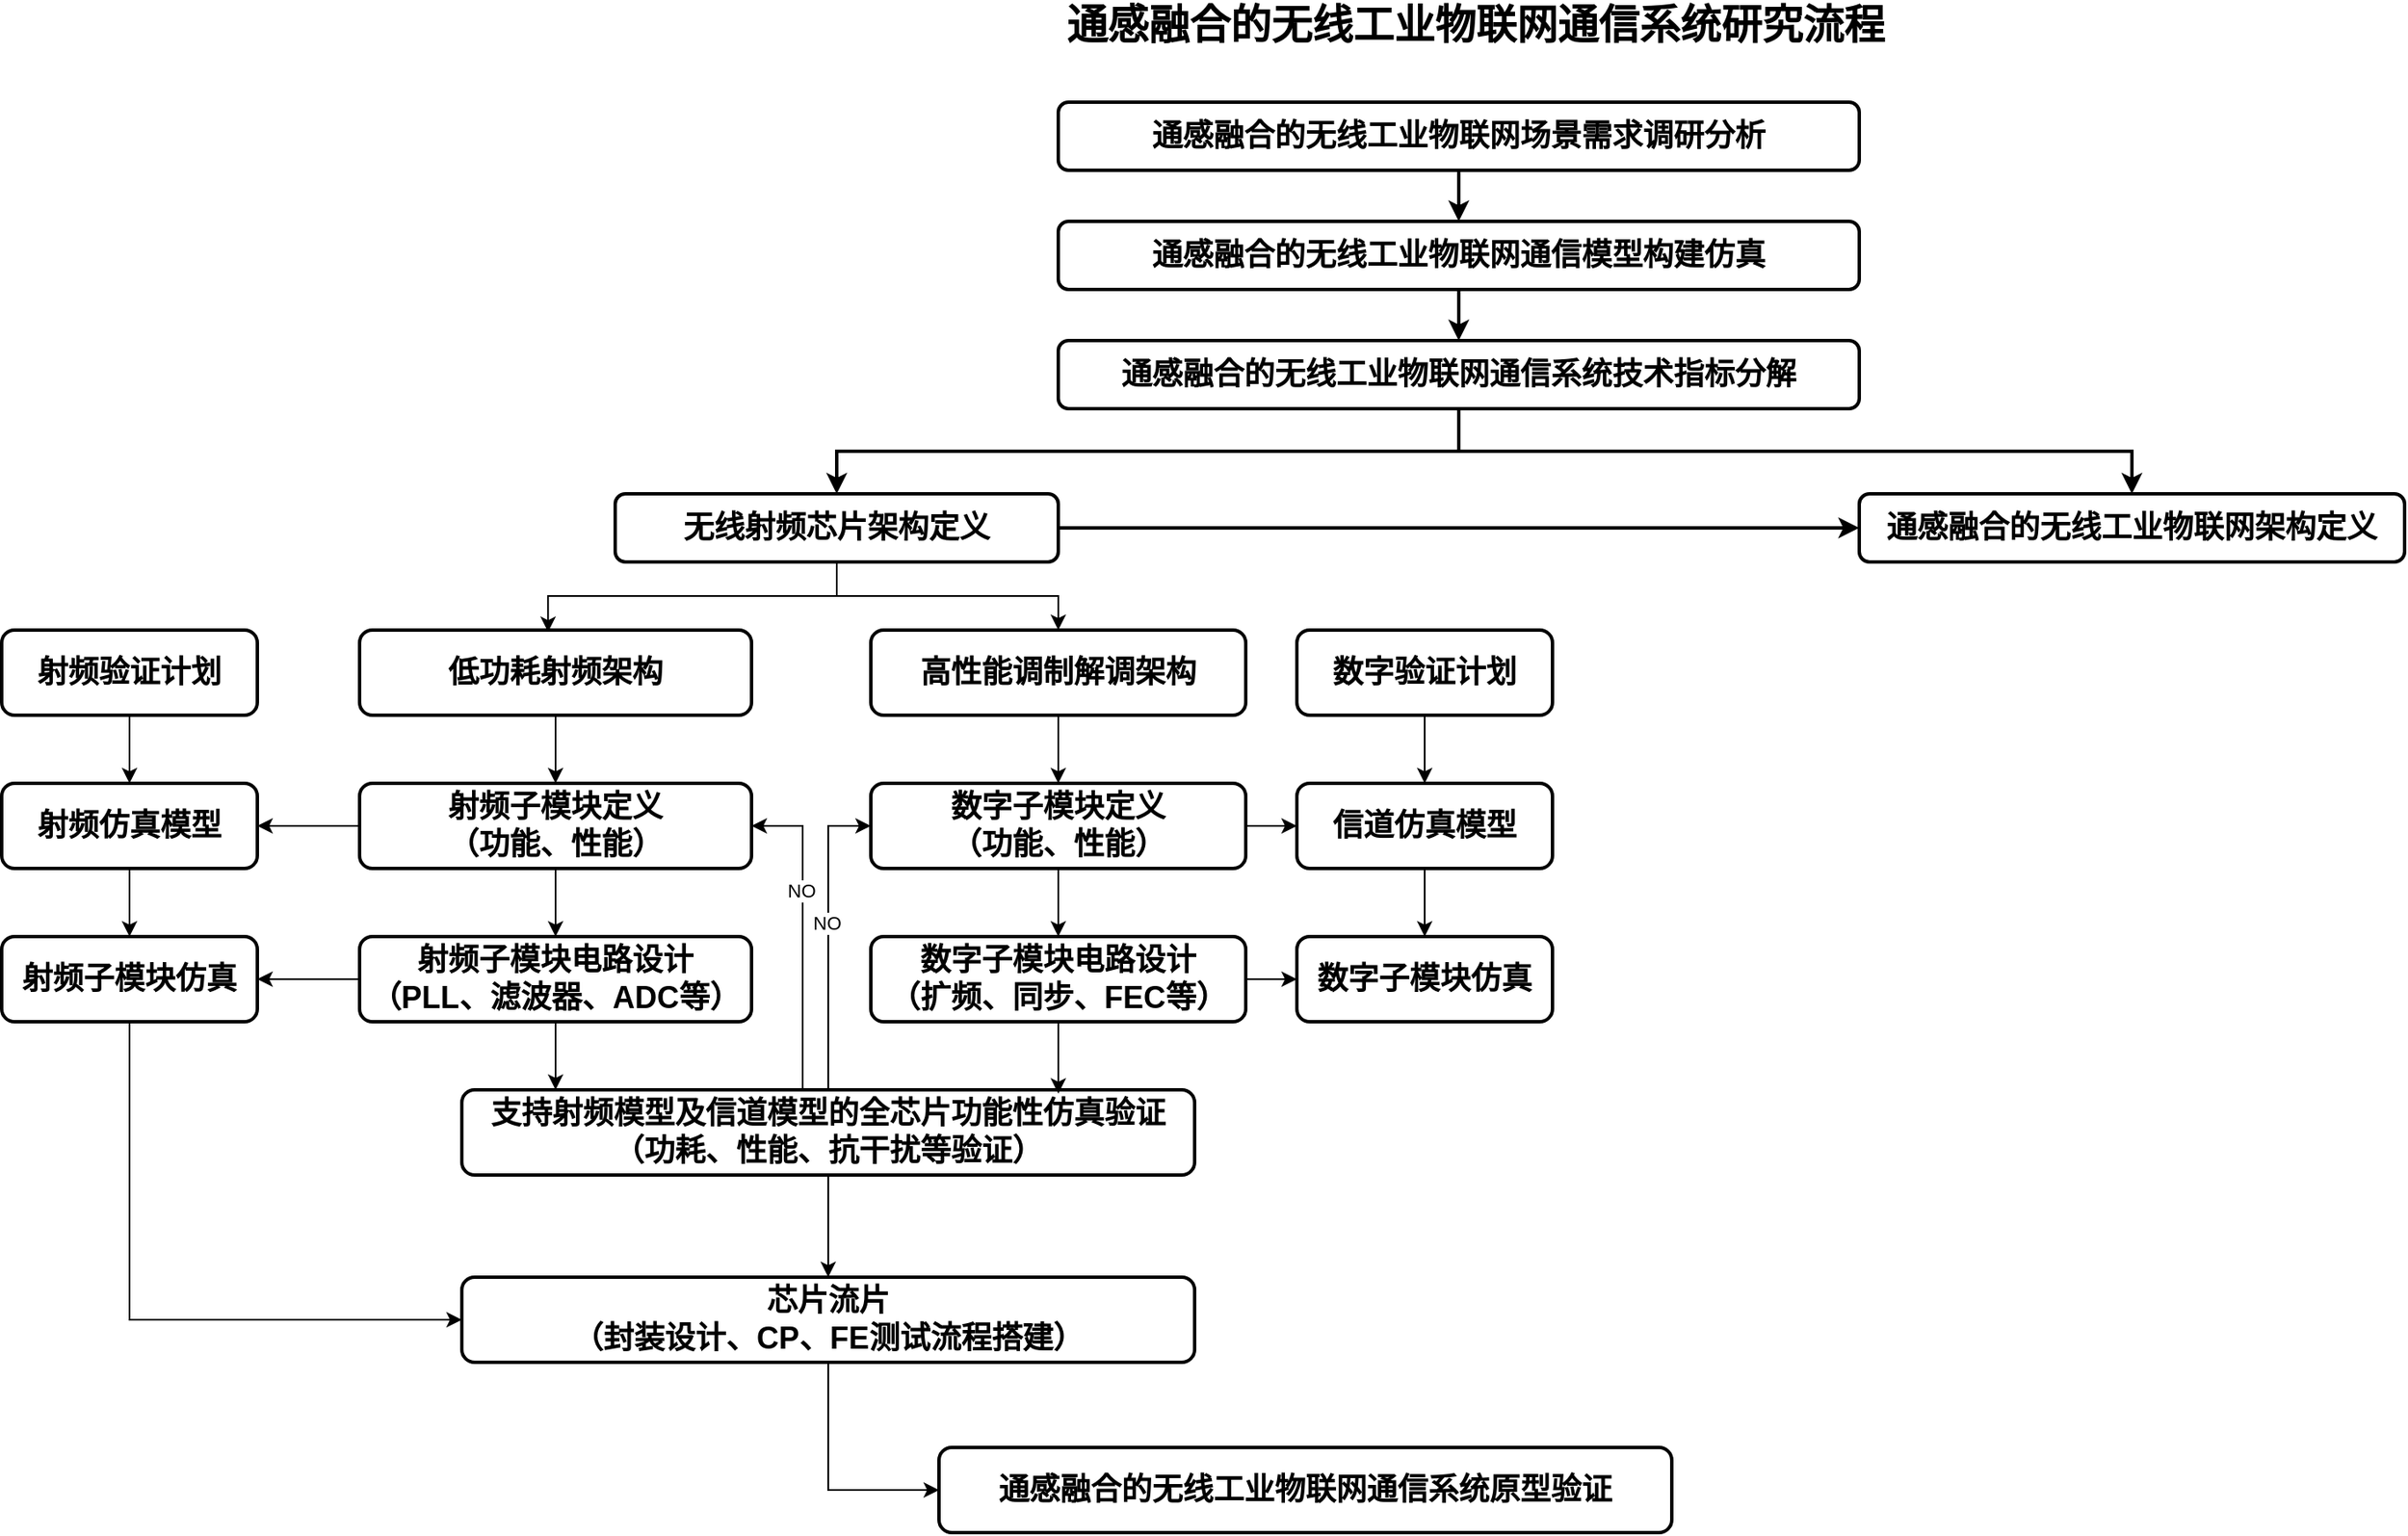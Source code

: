 <mxfile version="22.1.16" type="github">
  <diagram id="C5RBs43oDa-KdzZeNtuy" name="Page-1">
    <mxGraphModel dx="2748" dy="1045" grid="1" gridSize="10" guides="1" tooltips="1" connect="1" arrows="1" fold="1" page="1" pageScale="1" pageWidth="827" pageHeight="1169" math="0" shadow="0">
      <root>
        <mxCell id="WIyWlLk6GJQsqaUBKTNV-0" />
        <mxCell id="WIyWlLk6GJQsqaUBKTNV-1" parent="WIyWlLk6GJQsqaUBKTNV-0" />
        <mxCell id="SFaErarIXhBfq0dMLl3y-4" style="edgeStyle=orthogonalEdgeStyle;rounded=0;orthogonalLoop=1;jettySize=auto;html=1;entryX=0.5;entryY=0;entryDx=0;entryDy=0;strokeWidth=2;" edge="1" parent="WIyWlLk6GJQsqaUBKTNV-1" source="WIyWlLk6GJQsqaUBKTNV-3" target="SFaErarIXhBfq0dMLl3y-3">
          <mxGeometry relative="1" as="geometry" />
        </mxCell>
        <mxCell id="WIyWlLk6GJQsqaUBKTNV-3" value="&lt;b style=&quot;border-color: var(--border-color);&quot;&gt;&lt;font style=&quot;border-color: var(--border-color); font-size: 18px;&quot;&gt;通感融合的无线工业物联网场景需求调研分析&lt;/font&gt;&lt;/b&gt;" style="rounded=1;whiteSpace=wrap;html=1;fontSize=12;glass=0;strokeWidth=2;shadow=0;" parent="WIyWlLk6GJQsqaUBKTNV-1" vertex="1">
          <mxGeometry x="60" y="80" width="470" height="40" as="geometry" />
        </mxCell>
        <mxCell id="SFaErarIXhBfq0dMLl3y-0" value="&lt;b&gt;&lt;font style=&quot;font-size: 24px;&quot;&gt;通感融合的无线工业物联网通信系统研究流程&lt;/font&gt;&lt;/b&gt;" style="text;strokeColor=none;align=center;fillColor=none;html=1;verticalAlign=middle;whiteSpace=wrap;rounded=0;" vertex="1" parent="WIyWlLk6GJQsqaUBKTNV-1">
          <mxGeometry x="60" y="20" width="490" height="30" as="geometry" />
        </mxCell>
        <mxCell id="SFaErarIXhBfq0dMLl3y-6" style="edgeStyle=orthogonalEdgeStyle;rounded=0;orthogonalLoop=1;jettySize=auto;html=1;entryX=0.5;entryY=0;entryDx=0;entryDy=0;strokeWidth=2;" edge="1" parent="WIyWlLk6GJQsqaUBKTNV-1" source="SFaErarIXhBfq0dMLl3y-3" target="SFaErarIXhBfq0dMLl3y-5">
          <mxGeometry relative="1" as="geometry" />
        </mxCell>
        <mxCell id="SFaErarIXhBfq0dMLl3y-3" value="&lt;b style=&quot;border-color: var(--border-color);&quot;&gt;&lt;font style=&quot;border-color: var(--border-color); font-size: 18px;&quot;&gt;通感融合的无线工业物联网通信模型构建仿真&lt;/font&gt;&lt;/b&gt;" style="rounded=1;whiteSpace=wrap;html=1;fontSize=12;glass=0;strokeWidth=2;shadow=0;" vertex="1" parent="WIyWlLk6GJQsqaUBKTNV-1">
          <mxGeometry x="60" y="150" width="470" height="40" as="geometry" />
        </mxCell>
        <mxCell id="SFaErarIXhBfq0dMLl3y-9" style="edgeStyle=orthogonalEdgeStyle;rounded=0;orthogonalLoop=1;jettySize=auto;html=1;entryX=0.5;entryY=0;entryDx=0;entryDy=0;strokeWidth=2;" edge="1" parent="WIyWlLk6GJQsqaUBKTNV-1" source="SFaErarIXhBfq0dMLl3y-5" target="SFaErarIXhBfq0dMLl3y-7">
          <mxGeometry relative="1" as="geometry" />
        </mxCell>
        <mxCell id="SFaErarIXhBfq0dMLl3y-32" style="edgeStyle=orthogonalEdgeStyle;rounded=0;orthogonalLoop=1;jettySize=auto;html=1;strokeWidth=2;" edge="1" parent="WIyWlLk6GJQsqaUBKTNV-1" source="SFaErarIXhBfq0dMLl3y-5" target="SFaErarIXhBfq0dMLl3y-8">
          <mxGeometry relative="1" as="geometry" />
        </mxCell>
        <mxCell id="SFaErarIXhBfq0dMLl3y-5" value="&lt;b style=&quot;border-color: var(--border-color);&quot;&gt;&lt;font style=&quot;border-color: var(--border-color); font-size: 18px;&quot;&gt;通感融合的无线工业物联网通信系统技术指标分解&lt;/font&gt;&lt;/b&gt;" style="rounded=1;whiteSpace=wrap;html=1;fontSize=12;glass=0;strokeWidth=2;shadow=0;" vertex="1" parent="WIyWlLk6GJQsqaUBKTNV-1">
          <mxGeometry x="60" y="220" width="470" height="40" as="geometry" />
        </mxCell>
        <mxCell id="SFaErarIXhBfq0dMLl3y-11" style="edgeStyle=orthogonalEdgeStyle;rounded=0;orthogonalLoop=1;jettySize=auto;html=1;entryX=0;entryY=0.5;entryDx=0;entryDy=0;strokeWidth=2;" edge="1" parent="WIyWlLk6GJQsqaUBKTNV-1" source="SFaErarIXhBfq0dMLl3y-7" target="SFaErarIXhBfq0dMLl3y-8">
          <mxGeometry relative="1" as="geometry" />
        </mxCell>
        <mxCell id="SFaErarIXhBfq0dMLl3y-18" style="edgeStyle=orthogonalEdgeStyle;rounded=0;orthogonalLoop=1;jettySize=auto;html=1;entryX=0.5;entryY=0;entryDx=0;entryDy=0;" edge="1" parent="WIyWlLk6GJQsqaUBKTNV-1" source="SFaErarIXhBfq0dMLl3y-7" target="SFaErarIXhBfq0dMLl3y-13">
          <mxGeometry relative="1" as="geometry" />
        </mxCell>
        <mxCell id="SFaErarIXhBfq0dMLl3y-7" value="&lt;b style=&quot;border-color: var(--border-color);&quot;&gt;&lt;font style=&quot;border-color: var(--border-color); font-size: 18px;&quot;&gt;无线射频芯片架构定义&lt;/font&gt;&lt;/b&gt;" style="rounded=1;whiteSpace=wrap;html=1;fontSize=12;glass=0;strokeWidth=2;shadow=0;" vertex="1" parent="WIyWlLk6GJQsqaUBKTNV-1">
          <mxGeometry x="-200" y="310" width="260" height="40" as="geometry" />
        </mxCell>
        <mxCell id="SFaErarIXhBfq0dMLl3y-8" value="&lt;b style=&quot;border-color: var(--border-color);&quot;&gt;&lt;font style=&quot;border-color: var(--border-color); font-size: 18px;&quot;&gt;通感融合的无线工业物联网架构定义&lt;/font&gt;&lt;/b&gt;" style="rounded=1;whiteSpace=wrap;html=1;fontSize=12;glass=0;strokeWidth=2;shadow=0;" vertex="1" parent="WIyWlLk6GJQsqaUBKTNV-1">
          <mxGeometry x="530" y="310" width="320" height="40" as="geometry" />
        </mxCell>
        <mxCell id="SFaErarIXhBfq0dMLl3y-19" style="edgeStyle=orthogonalEdgeStyle;rounded=0;orthogonalLoop=1;jettySize=auto;html=1;entryX=0.5;entryY=0;entryDx=0;entryDy=0;" edge="1" parent="WIyWlLk6GJQsqaUBKTNV-1" source="SFaErarIXhBfq0dMLl3y-12" target="SFaErarIXhBfq0dMLl3y-14">
          <mxGeometry relative="1" as="geometry" />
        </mxCell>
        <mxCell id="SFaErarIXhBfq0dMLl3y-12" value="&lt;b style=&quot;border-color: var(--border-color);&quot;&gt;&lt;font style=&quot;border-color: var(--border-color); font-size: 18px;&quot;&gt;低功耗射频架构&lt;/font&gt;&lt;/b&gt;" style="rounded=1;whiteSpace=wrap;html=1;fontSize=12;glass=0;strokeWidth=2;shadow=0;" vertex="1" parent="WIyWlLk6GJQsqaUBKTNV-1">
          <mxGeometry x="-350" y="390" width="230" height="50" as="geometry" />
        </mxCell>
        <mxCell id="SFaErarIXhBfq0dMLl3y-48" style="edgeStyle=orthogonalEdgeStyle;rounded=0;orthogonalLoop=1;jettySize=auto;html=1;" edge="1" parent="WIyWlLk6GJQsqaUBKTNV-1" source="SFaErarIXhBfq0dMLl3y-13" target="SFaErarIXhBfq0dMLl3y-21">
          <mxGeometry relative="1" as="geometry" />
        </mxCell>
        <mxCell id="SFaErarIXhBfq0dMLl3y-13" value="&lt;b style=&quot;border-color: var(--border-color);&quot;&gt;&lt;font style=&quot;border-color: var(--border-color); font-size: 18px;&quot;&gt;高性能调制解调架构&lt;/font&gt;&lt;/b&gt;" style="rounded=1;whiteSpace=wrap;html=1;fontSize=12;glass=0;strokeWidth=2;shadow=0;" vertex="1" parent="WIyWlLk6GJQsqaUBKTNV-1">
          <mxGeometry x="-50" y="390" width="220" height="50" as="geometry" />
        </mxCell>
        <mxCell id="SFaErarIXhBfq0dMLl3y-20" style="edgeStyle=orthogonalEdgeStyle;rounded=0;orthogonalLoop=1;jettySize=auto;html=1;entryX=0.5;entryY=0;entryDx=0;entryDy=0;" edge="1" parent="WIyWlLk6GJQsqaUBKTNV-1" source="SFaErarIXhBfq0dMLl3y-14" target="SFaErarIXhBfq0dMLl3y-15">
          <mxGeometry relative="1" as="geometry" />
        </mxCell>
        <mxCell id="SFaErarIXhBfq0dMLl3y-36" style="edgeStyle=orthogonalEdgeStyle;rounded=0;orthogonalLoop=1;jettySize=auto;html=1;exitX=0;exitY=0.5;exitDx=0;exitDy=0;entryX=1;entryY=0.5;entryDx=0;entryDy=0;" edge="1" parent="WIyWlLk6GJQsqaUBKTNV-1" source="SFaErarIXhBfq0dMLl3y-14" target="SFaErarIXhBfq0dMLl3y-27">
          <mxGeometry relative="1" as="geometry" />
        </mxCell>
        <mxCell id="SFaErarIXhBfq0dMLl3y-14" value="&lt;b style=&quot;border-color: var(--border-color);&quot;&gt;&lt;font style=&quot;border-color: var(--border-color); font-size: 18px;&quot;&gt;射频子模块定义&lt;br&gt;（功能、性能）&lt;br&gt;&lt;/font&gt;&lt;/b&gt;" style="rounded=1;whiteSpace=wrap;html=1;fontSize=12;glass=0;strokeWidth=2;shadow=0;" vertex="1" parent="WIyWlLk6GJQsqaUBKTNV-1">
          <mxGeometry x="-350" y="480" width="230" height="50" as="geometry" />
        </mxCell>
        <mxCell id="SFaErarIXhBfq0dMLl3y-37" style="edgeStyle=orthogonalEdgeStyle;rounded=0;orthogonalLoop=1;jettySize=auto;html=1;exitX=0;exitY=0.5;exitDx=0;exitDy=0;" edge="1" parent="WIyWlLk6GJQsqaUBKTNV-1" source="SFaErarIXhBfq0dMLl3y-15" target="SFaErarIXhBfq0dMLl3y-26">
          <mxGeometry relative="1" as="geometry" />
        </mxCell>
        <mxCell id="SFaErarIXhBfq0dMLl3y-38" style="edgeStyle=orthogonalEdgeStyle;rounded=0;orthogonalLoop=1;jettySize=auto;html=1;" edge="1" parent="WIyWlLk6GJQsqaUBKTNV-1" source="SFaErarIXhBfq0dMLl3y-15" target="SFaErarIXhBfq0dMLl3y-23">
          <mxGeometry relative="1" as="geometry">
            <Array as="points">
              <mxPoint x="-235" y="660" />
              <mxPoint x="-235" y="660" />
            </Array>
          </mxGeometry>
        </mxCell>
        <mxCell id="SFaErarIXhBfq0dMLl3y-15" value="&lt;b style=&quot;border-color: var(--border-color);&quot;&gt;&lt;font style=&quot;border-color: var(--border-color); font-size: 18px;&quot;&gt;射频子模块电路设计&lt;br&gt;（PLL、滤波器、ADC等）&lt;br&gt;&lt;/font&gt;&lt;/b&gt;" style="rounded=1;whiteSpace=wrap;html=1;fontSize=12;glass=0;strokeWidth=2;shadow=0;" vertex="1" parent="WIyWlLk6GJQsqaUBKTNV-1">
          <mxGeometry x="-350" y="570" width="230" height="50" as="geometry" />
        </mxCell>
        <mxCell id="SFaErarIXhBfq0dMLl3y-17" style="edgeStyle=orthogonalEdgeStyle;rounded=0;orthogonalLoop=1;jettySize=auto;html=1;entryX=0.481;entryY=0.023;entryDx=0;entryDy=0;entryPerimeter=0;" edge="1" parent="WIyWlLk6GJQsqaUBKTNV-1" source="SFaErarIXhBfq0dMLl3y-7" target="SFaErarIXhBfq0dMLl3y-12">
          <mxGeometry relative="1" as="geometry" />
        </mxCell>
        <mxCell id="SFaErarIXhBfq0dMLl3y-54" style="edgeStyle=orthogonalEdgeStyle;rounded=0;orthogonalLoop=1;jettySize=auto;html=1;exitX=1;exitY=0.5;exitDx=0;exitDy=0;entryX=0;entryY=0.5;entryDx=0;entryDy=0;" edge="1" parent="WIyWlLk6GJQsqaUBKTNV-1" source="SFaErarIXhBfq0dMLl3y-21" target="SFaErarIXhBfq0dMLl3y-30">
          <mxGeometry relative="1" as="geometry" />
        </mxCell>
        <mxCell id="SFaErarIXhBfq0dMLl3y-21" value="&lt;b style=&quot;border-color: var(--border-color);&quot;&gt;&lt;font style=&quot;border-color: var(--border-color); font-size: 18px;&quot;&gt;数字子模块定义&lt;br style=&quot;border-color: var(--border-color);&quot;&gt;（功能、性能）&lt;/font&gt;&lt;/b&gt;" style="rounded=1;whiteSpace=wrap;html=1;fontSize=12;glass=0;strokeWidth=2;shadow=0;" vertex="1" parent="WIyWlLk6GJQsqaUBKTNV-1">
          <mxGeometry x="-50" y="480" width="220" height="50" as="geometry" />
        </mxCell>
        <mxCell id="SFaErarIXhBfq0dMLl3y-55" style="edgeStyle=orthogonalEdgeStyle;rounded=0;orthogonalLoop=1;jettySize=auto;html=1;exitX=1;exitY=0.5;exitDx=0;exitDy=0;entryX=0;entryY=0.5;entryDx=0;entryDy=0;" edge="1" parent="WIyWlLk6GJQsqaUBKTNV-1" source="SFaErarIXhBfq0dMLl3y-22" target="SFaErarIXhBfq0dMLl3y-29">
          <mxGeometry relative="1" as="geometry" />
        </mxCell>
        <mxCell id="SFaErarIXhBfq0dMLl3y-22" value="&lt;b style=&quot;border-color: var(--border-color);&quot;&gt;&lt;font style=&quot;border-color: var(--border-color); font-size: 18px;&quot;&gt;数字子模块电路设计&lt;br&gt;（扩频、同步、FEC等）&lt;br&gt;&lt;/font&gt;&lt;/b&gt;" style="rounded=1;whiteSpace=wrap;html=1;fontSize=12;glass=0;strokeWidth=2;shadow=0;" vertex="1" parent="WIyWlLk6GJQsqaUBKTNV-1">
          <mxGeometry x="-50" y="570" width="220" height="50" as="geometry" />
        </mxCell>
        <mxCell id="SFaErarIXhBfq0dMLl3y-40" style="edgeStyle=orthogonalEdgeStyle;rounded=0;orthogonalLoop=1;jettySize=auto;html=1;entryX=1;entryY=0.5;entryDx=0;entryDy=0;" edge="1" parent="WIyWlLk6GJQsqaUBKTNV-1" source="SFaErarIXhBfq0dMLl3y-23" target="SFaErarIXhBfq0dMLl3y-14">
          <mxGeometry relative="1" as="geometry">
            <Array as="points">
              <mxPoint x="-90" y="505" />
            </Array>
          </mxGeometry>
        </mxCell>
        <mxCell id="SFaErarIXhBfq0dMLl3y-44" value="NO" style="edgeLabel;html=1;align=center;verticalAlign=middle;resizable=0;points=[];" vertex="1" connectable="0" parent="SFaErarIXhBfq0dMLl3y-40">
          <mxGeometry x="0.267" y="1" relative="1" as="geometry">
            <mxPoint as="offset" />
          </mxGeometry>
        </mxCell>
        <mxCell id="SFaErarIXhBfq0dMLl3y-43" style="edgeStyle=orthogonalEdgeStyle;rounded=0;orthogonalLoop=1;jettySize=auto;html=1;entryX=0;entryY=0.5;entryDx=0;entryDy=0;" edge="1" parent="WIyWlLk6GJQsqaUBKTNV-1" source="SFaErarIXhBfq0dMLl3y-23" target="SFaErarIXhBfq0dMLl3y-21">
          <mxGeometry relative="1" as="geometry" />
        </mxCell>
        <mxCell id="SFaErarIXhBfq0dMLl3y-45" value="NO" style="edgeLabel;html=1;align=center;verticalAlign=middle;resizable=0;points=[];" vertex="1" connectable="0" parent="SFaErarIXhBfq0dMLl3y-43">
          <mxGeometry x="0.092" y="1" relative="1" as="geometry">
            <mxPoint as="offset" />
          </mxGeometry>
        </mxCell>
        <mxCell id="SFaErarIXhBfq0dMLl3y-46" style="edgeStyle=orthogonalEdgeStyle;rounded=0;orthogonalLoop=1;jettySize=auto;html=1;entryX=0.5;entryY=0;entryDx=0;entryDy=0;" edge="1" parent="WIyWlLk6GJQsqaUBKTNV-1" source="SFaErarIXhBfq0dMLl3y-23" target="SFaErarIXhBfq0dMLl3y-24">
          <mxGeometry relative="1" as="geometry" />
        </mxCell>
        <mxCell id="SFaErarIXhBfq0dMLl3y-23" value="&lt;b style=&quot;border-color: var(--border-color);&quot;&gt;&lt;font style=&quot;border-color: var(--border-color); font-size: 18px;&quot;&gt;支持射频模型及信道模型的全芯片功能性仿真验证&lt;br&gt;（功耗、性能、抗干扰等验证）&lt;br&gt;&lt;/font&gt;&lt;/b&gt;" style="rounded=1;whiteSpace=wrap;html=1;fontSize=12;glass=0;strokeWidth=2;shadow=0;" vertex="1" parent="WIyWlLk6GJQsqaUBKTNV-1">
          <mxGeometry x="-290" y="660" width="430" height="50" as="geometry" />
        </mxCell>
        <mxCell id="SFaErarIXhBfq0dMLl3y-47" style="edgeStyle=orthogonalEdgeStyle;rounded=0;orthogonalLoop=1;jettySize=auto;html=1;exitX=0.5;exitY=1;exitDx=0;exitDy=0;entryX=0;entryY=0.5;entryDx=0;entryDy=0;" edge="1" parent="WIyWlLk6GJQsqaUBKTNV-1" source="SFaErarIXhBfq0dMLl3y-24" target="SFaErarIXhBfq0dMLl3y-25">
          <mxGeometry relative="1" as="geometry" />
        </mxCell>
        <mxCell id="SFaErarIXhBfq0dMLl3y-24" value="&lt;b style=&quot;border-color: var(--border-color);&quot;&gt;&lt;font style=&quot;border-color: var(--border-color); font-size: 18px;&quot;&gt;芯片流片&lt;br&gt;（封装设计、CP、FE测试流程搭建）&lt;br&gt;&lt;/font&gt;&lt;/b&gt;" style="rounded=1;whiteSpace=wrap;html=1;fontSize=12;glass=0;strokeWidth=2;shadow=0;" vertex="1" parent="WIyWlLk6GJQsqaUBKTNV-1">
          <mxGeometry x="-290" y="770" width="430" height="50" as="geometry" />
        </mxCell>
        <mxCell id="SFaErarIXhBfq0dMLl3y-25" value="&lt;b style=&quot;border-color: var(--border-color);&quot;&gt;&lt;font style=&quot;border-color: var(--border-color); font-size: 18px;&quot;&gt;&lt;b style=&quot;border-color: var(--border-color); font-size: 12px;&quot;&gt;&lt;font style=&quot;border-color: var(--border-color); font-size: 18px;&quot;&gt;通感融合的无线工业物联网通信系统原型验证&lt;/font&gt;&lt;/b&gt;&lt;br&gt;&lt;/font&gt;&lt;/b&gt;" style="rounded=1;whiteSpace=wrap;html=1;fontSize=12;glass=0;strokeWidth=2;shadow=0;" vertex="1" parent="WIyWlLk6GJQsqaUBKTNV-1">
          <mxGeometry x="-10" y="870" width="430" height="50" as="geometry" />
        </mxCell>
        <mxCell id="SFaErarIXhBfq0dMLl3y-35" style="edgeStyle=orthogonalEdgeStyle;rounded=0;orthogonalLoop=1;jettySize=auto;html=1;exitX=0.5;exitY=1;exitDx=0;exitDy=0;entryX=0;entryY=0.5;entryDx=0;entryDy=0;" edge="1" parent="WIyWlLk6GJQsqaUBKTNV-1" source="SFaErarIXhBfq0dMLl3y-26" target="SFaErarIXhBfq0dMLl3y-24">
          <mxGeometry relative="1" as="geometry" />
        </mxCell>
        <mxCell id="SFaErarIXhBfq0dMLl3y-26" value="&lt;b style=&quot;border-color: var(--border-color);&quot;&gt;&lt;font style=&quot;border-color: var(--border-color); font-size: 18px;&quot;&gt;射频子模块仿真&lt;br&gt;&lt;/font&gt;&lt;/b&gt;" style="rounded=1;whiteSpace=wrap;html=1;fontSize=12;glass=0;strokeWidth=2;shadow=0;" vertex="1" parent="WIyWlLk6GJQsqaUBKTNV-1">
          <mxGeometry x="-560" y="570" width="150" height="50" as="geometry" />
        </mxCell>
        <mxCell id="SFaErarIXhBfq0dMLl3y-34" style="edgeStyle=orthogonalEdgeStyle;rounded=0;orthogonalLoop=1;jettySize=auto;html=1;exitX=0.5;exitY=1;exitDx=0;exitDy=0;" edge="1" parent="WIyWlLk6GJQsqaUBKTNV-1" source="SFaErarIXhBfq0dMLl3y-27" target="SFaErarIXhBfq0dMLl3y-26">
          <mxGeometry relative="1" as="geometry" />
        </mxCell>
        <mxCell id="SFaErarIXhBfq0dMLl3y-27" value="&lt;b style=&quot;border-color: var(--border-color);&quot;&gt;&lt;font style=&quot;border-color: var(--border-color); font-size: 18px;&quot;&gt;射频仿真模型&lt;br&gt;&lt;/font&gt;&lt;/b&gt;" style="rounded=1;whiteSpace=wrap;html=1;fontSize=12;glass=0;strokeWidth=2;shadow=0;" vertex="1" parent="WIyWlLk6GJQsqaUBKTNV-1">
          <mxGeometry x="-560" y="480" width="150" height="50" as="geometry" />
        </mxCell>
        <mxCell id="SFaErarIXhBfq0dMLl3y-33" style="edgeStyle=orthogonalEdgeStyle;rounded=0;orthogonalLoop=1;jettySize=auto;html=1;" edge="1" parent="WIyWlLk6GJQsqaUBKTNV-1" source="SFaErarIXhBfq0dMLl3y-28" target="SFaErarIXhBfq0dMLl3y-27">
          <mxGeometry relative="1" as="geometry" />
        </mxCell>
        <mxCell id="SFaErarIXhBfq0dMLl3y-28" value="&lt;b style=&quot;border-color: var(--border-color);&quot;&gt;&lt;font style=&quot;border-color: var(--border-color); font-size: 18px;&quot;&gt;射频验证计划&lt;br&gt;&lt;/font&gt;&lt;/b&gt;" style="rounded=1;whiteSpace=wrap;html=1;fontSize=12;glass=0;strokeWidth=2;shadow=0;" vertex="1" parent="WIyWlLk6GJQsqaUBKTNV-1">
          <mxGeometry x="-560" y="390" width="150" height="50" as="geometry" />
        </mxCell>
        <mxCell id="SFaErarIXhBfq0dMLl3y-29" value="&lt;b style=&quot;border-color: var(--border-color);&quot;&gt;&lt;font style=&quot;border-color: var(--border-color); font-size: 18px;&quot;&gt;数字子模块仿真&lt;br&gt;&lt;/font&gt;&lt;/b&gt;" style="rounded=1;whiteSpace=wrap;html=1;fontSize=12;glass=0;strokeWidth=2;shadow=0;" vertex="1" parent="WIyWlLk6GJQsqaUBKTNV-1">
          <mxGeometry x="200" y="570" width="150" height="50" as="geometry" />
        </mxCell>
        <mxCell id="SFaErarIXhBfq0dMLl3y-53" style="edgeStyle=orthogonalEdgeStyle;rounded=0;orthogonalLoop=1;jettySize=auto;html=1;entryX=0.5;entryY=0;entryDx=0;entryDy=0;" edge="1" parent="WIyWlLk6GJQsqaUBKTNV-1" source="SFaErarIXhBfq0dMLl3y-30" target="SFaErarIXhBfq0dMLl3y-29">
          <mxGeometry relative="1" as="geometry" />
        </mxCell>
        <mxCell id="SFaErarIXhBfq0dMLl3y-30" value="&lt;b style=&quot;border-color: var(--border-color);&quot;&gt;&lt;font style=&quot;border-color: var(--border-color); font-size: 18px;&quot;&gt;信道仿真模型&lt;br&gt;&lt;/font&gt;&lt;/b&gt;" style="rounded=1;whiteSpace=wrap;html=1;fontSize=12;glass=0;strokeWidth=2;shadow=0;" vertex="1" parent="WIyWlLk6GJQsqaUBKTNV-1">
          <mxGeometry x="200" y="480" width="150" height="50" as="geometry" />
        </mxCell>
        <mxCell id="SFaErarIXhBfq0dMLl3y-52" style="edgeStyle=orthogonalEdgeStyle;rounded=0;orthogonalLoop=1;jettySize=auto;html=1;entryX=0.5;entryY=0;entryDx=0;entryDy=0;" edge="1" parent="WIyWlLk6GJQsqaUBKTNV-1" source="SFaErarIXhBfq0dMLl3y-31" target="SFaErarIXhBfq0dMLl3y-30">
          <mxGeometry relative="1" as="geometry" />
        </mxCell>
        <mxCell id="SFaErarIXhBfq0dMLl3y-31" value="&lt;b style=&quot;border-color: var(--border-color);&quot;&gt;&lt;font style=&quot;border-color: var(--border-color); font-size: 18px;&quot;&gt;数字验证计划&lt;br&gt;&lt;/font&gt;&lt;/b&gt;" style="rounded=1;whiteSpace=wrap;html=1;fontSize=12;glass=0;strokeWidth=2;shadow=0;" vertex="1" parent="WIyWlLk6GJQsqaUBKTNV-1">
          <mxGeometry x="200" y="390" width="150" height="50" as="geometry" />
        </mxCell>
        <mxCell id="SFaErarIXhBfq0dMLl3y-49" style="edgeStyle=orthogonalEdgeStyle;rounded=0;orthogonalLoop=1;jettySize=auto;html=1;entryX=0.5;entryY=0;entryDx=0;entryDy=0;" edge="1" parent="WIyWlLk6GJQsqaUBKTNV-1" source="SFaErarIXhBfq0dMLl3y-21" target="SFaErarIXhBfq0dMLl3y-22">
          <mxGeometry relative="1" as="geometry" />
        </mxCell>
        <mxCell id="SFaErarIXhBfq0dMLl3y-51" style="edgeStyle=orthogonalEdgeStyle;rounded=0;orthogonalLoop=1;jettySize=auto;html=1;entryX=0.814;entryY=0.045;entryDx=0;entryDy=0;entryPerimeter=0;" edge="1" parent="WIyWlLk6GJQsqaUBKTNV-1" source="SFaErarIXhBfq0dMLl3y-22" target="SFaErarIXhBfq0dMLl3y-23">
          <mxGeometry relative="1" as="geometry" />
        </mxCell>
      </root>
    </mxGraphModel>
  </diagram>
</mxfile>
